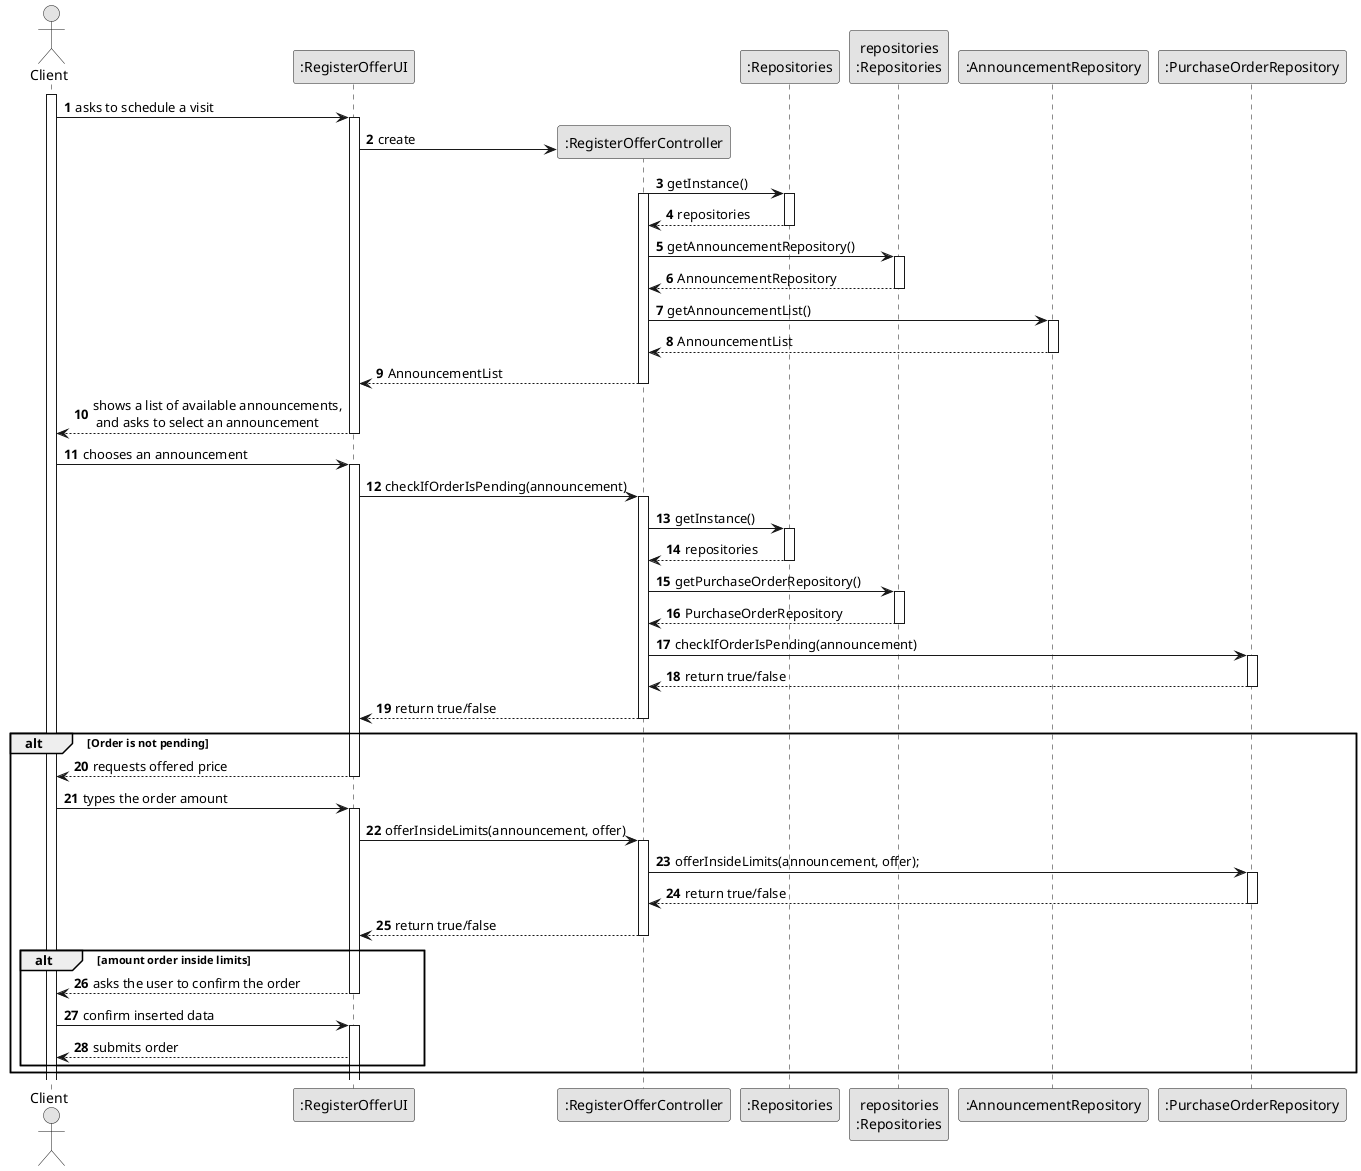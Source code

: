 @startuml
skinparam monochrome true
skinparam packageStyle rectangle
skinparam shadowing false

autonumber

'hide footbox
actor "Client" as ADM
participant ":RegisterOfferUI" as UI
participant ":RegisterOfferController" as CTRL
participant ":Repositories" as RP
participant "repositories\n:Repositories" as PLAT
participant ":AnnouncementRepository" as AR
participant ":PurchaseOrderRepository" as POR

activate ADM


ADM -> UI : asks to schedule a visit

        activate UI

            UI -> CTRL** : create

                CTRL -> RP : getInstance()
                activate CTRL

                activate RP

                    RP --> CTRL: repositories
                deactivate RP

                CTRL -> PLAT : getAnnouncementRepository()
                activate PLAT

                    PLAT --> CTRL: AnnouncementRepository
                deactivate PLAT

                CTRL -> AR : getAnnouncementList()
                activate AR

                    AR --> CTRL : AnnouncementList
                deactivate AR

                CTRL --> UI : AnnouncementList
          deactivate CTRL

        UI --> ADM: shows a list of available announcements,\n and asks to select an announcement
        deactivate UI

        ADM -> UI: chooses an announcement
        activate UI

        UI -> CTRL: checkIfOrderIsPending(announcement)
        activate CTRL

        CTRL -> RP : getInstance()
        activate RP

        RP --> CTRL: repositories
        deactivate RP

        CTRL -> PLAT : getPurchaseOrderRepository()
        activate PLAT

        PLAT --> CTRL: PurchaseOrderRepository
        deactivate PLAT

        CTRL -> POR: checkIfOrderIsPending(announcement)
        activate POR

        POR --> CTRL: return true/false
        deactivate POR

        CTRL --> UI: return true/false
        deactivate CTRL

alt Order is not pending

        UI --> ADM : requests offered price
        deactivate UI

        ADM -> UI : types the order amount
        activate UI

        UI -> CTRL: offerInsideLimits(announcement, offer)
        activate CTRL

        CTRL -> POR : offerInsideLimits(announcement, offer);
        activate POR

        POR --> CTRL: return true/false
        deactivate POR

        CTRL --> UI: return true/false
        deactivate CTRL

alt amount order inside limits

        UI --> ADM : asks the user to confirm the order
        deactivate UI

        ADM -> UI : confirm inserted data
        activate UI
        UI --> ADM : submits order

end alt

end alt







@enduml